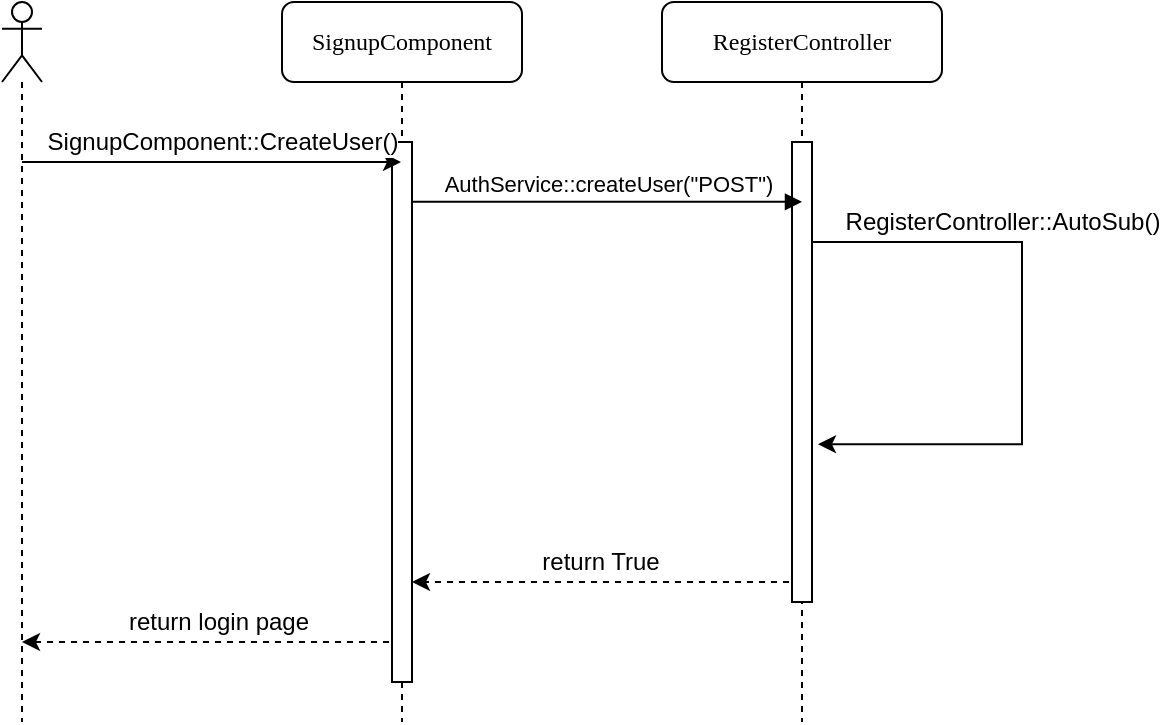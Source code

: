 <mxfile version="12.4.3" type="device" pages="1"><diagram name="Page-1" id="13e1069c-82ec-6db2-03f1-153e76fe0fe0"><mxGraphModel dx="1186" dy="614" grid="1" gridSize="10" guides="1" tooltips="1" connect="1" arrows="1" fold="1" page="1" pageScale="1" pageWidth="1100" pageHeight="850" background="#ffffff" math="0" shadow="0"><root><mxCell id="0"/><mxCell id="1" parent="0"/><mxCell id="fxrbVSVYyu5DN6SwpARz-6" style="edgeStyle=orthogonalEdgeStyle;rounded=0;orthogonalLoop=1;jettySize=auto;html=1;dashed=1;" parent="1" source="7baba1c4bc27f4b0-2" target="fxrbVSVYyu5DN6SwpARz-3" edge="1"><mxGeometry relative="1" as="geometry"><Array as="points"><mxPoint x="210" y="400"/><mxPoint x="210" y="400"/></Array></mxGeometry></mxCell><mxCell id="fxrbVSVYyu5DN6SwpARz-7" value="return login page" style="text;html=1;align=center;verticalAlign=middle;resizable=0;points=[];;labelBackgroundColor=#ffffff;" parent="fxrbVSVYyu5DN6SwpARz-6" vertex="1" connectable="0"><mxGeometry x="-0.131" y="6" relative="1" as="geometry"><mxPoint x="-9.5" y="-16" as="offset"/></mxGeometry></mxCell><mxCell id="7baba1c4bc27f4b0-2" value="SignupComponent" style="shape=umlLifeline;perimeter=lifelinePerimeter;whiteSpace=wrap;html=1;container=1;collapsible=0;recursiveResize=0;outlineConnect=0;rounded=1;shadow=0;comic=0;labelBackgroundColor=none;strokeWidth=1;fontFamily=Verdana;fontSize=12;align=center;" parent="1" vertex="1"><mxGeometry x="240" y="80" width="120" height="360" as="geometry"/></mxCell><mxCell id="fxrbVSVYyu5DN6SwpARz-8" value="" style="html=1;points=[];perimeter=orthogonalPerimeter;" parent="7baba1c4bc27f4b0-2" vertex="1"><mxGeometry x="55" y="70" width="10" height="270" as="geometry"/></mxCell><mxCell id="SS1DUR1jWJgP1Lmvww2r-7" style="edgeStyle=orthogonalEdgeStyle;rounded=0;orthogonalLoop=1;jettySize=auto;html=1;dashed=1;" edge="1" parent="1" source="7baba1c4bc27f4b0-3" target="fxrbVSVYyu5DN6SwpARz-8"><mxGeometry relative="1" as="geometry"><Array as="points"><mxPoint x="330" y="370"/><mxPoint x="330" y="370"/></Array></mxGeometry></mxCell><mxCell id="SS1DUR1jWJgP1Lmvww2r-8" value="return True" style="text;html=1;align=center;verticalAlign=middle;resizable=0;points=[];;labelBackgroundColor=#ffffff;" vertex="1" connectable="0" parent="SS1DUR1jWJgP1Lmvww2r-7"><mxGeometry x="-0.285" relative="1" as="geometry"><mxPoint x="-31.5" y="-10" as="offset"/></mxGeometry></mxCell><mxCell id="7baba1c4bc27f4b0-3" value="RegisterController" style="shape=umlLifeline;perimeter=lifelinePerimeter;whiteSpace=wrap;html=1;container=1;collapsible=0;recursiveResize=0;outlineConnect=0;rounded=1;shadow=0;comic=0;labelBackgroundColor=none;strokeWidth=1;fontFamily=Verdana;fontSize=12;align=center;" parent="1" vertex="1"><mxGeometry x="430" y="80" width="140" height="360" as="geometry"/></mxCell><mxCell id="fxrbVSVYyu5DN6SwpARz-14" value="" style="html=1;points=[];perimeter=orthogonalPerimeter;" parent="7baba1c4bc27f4b0-3" vertex="1"><mxGeometry x="65" y="70" width="10" height="230" as="geometry"/></mxCell><mxCell id="SS1DUR1jWJgP1Lmvww2r-17" value="" style="edgeStyle=orthogonalEdgeStyle;rounded=0;orthogonalLoop=1;jettySize=auto;html=1;entryX=1.3;entryY=0.657;entryDx=0;entryDy=0;entryPerimeter=0;" edge="1" parent="7baba1c4bc27f4b0-3" source="fxrbVSVYyu5DN6SwpARz-14" target="fxrbVSVYyu5DN6SwpARz-14"><mxGeometry relative="1" as="geometry"><mxPoint x="265" y="120" as="targetPoint"/><Array as="points"><mxPoint x="180" y="120"/><mxPoint x="180" y="221"/></Array></mxGeometry></mxCell><mxCell id="SS1DUR1jWJgP1Lmvww2r-18" value="RegisterController::AutoSub()" style="text;html=1;align=center;verticalAlign=middle;resizable=0;points=[];;labelBackgroundColor=#ffffff;" vertex="1" connectable="0" parent="SS1DUR1jWJgP1Lmvww2r-17"><mxGeometry x="0.209" relative="1" as="geometry"><mxPoint x="-10" y="-91" as="offset"/></mxGeometry></mxCell><mxCell id="fxrbVSVYyu5DN6SwpARz-4" style="edgeStyle=orthogonalEdgeStyle;rounded=0;orthogonalLoop=1;jettySize=auto;html=1;" parent="1" source="fxrbVSVYyu5DN6SwpARz-3" target="7baba1c4bc27f4b0-2" edge="1"><mxGeometry relative="1" as="geometry"><Array as="points"><mxPoint x="190" y="160"/><mxPoint x="190" y="160"/></Array></mxGeometry></mxCell><mxCell id="SS1DUR1jWJgP1Lmvww2r-9" value="SignupComponent::CreateUser()" style="text;html=1;align=center;verticalAlign=middle;resizable=0;points=[];;labelBackgroundColor=#ffffff;" vertex="1" connectable="0" parent="fxrbVSVYyu5DN6SwpARz-4"><mxGeometry x="-0.288" y="-5" relative="1" as="geometry"><mxPoint x="32.5" y="-15" as="offset"/></mxGeometry></mxCell><mxCell id="fxrbVSVYyu5DN6SwpARz-3" value="" style="shape=umlLifeline;participant=umlActor;perimeter=lifelinePerimeter;whiteSpace=wrap;html=1;container=1;collapsible=0;recursiveResize=0;verticalAlign=top;spacingTop=36;labelBackgroundColor=#ffffff;outlineConnect=0;" parent="1" vertex="1"><mxGeometry x="100" y="80" width="20" height="360" as="geometry"/></mxCell><mxCell id="SS1DUR1jWJgP1Lmvww2r-6" value="AuthService::createUser(&quot;POST&quot;)" style="html=1;verticalAlign=bottom;endArrow=block;entryX=0.5;entryY=0.13;entryDx=0;entryDy=0;entryPerimeter=0;" edge="1" parent="1" source="fxrbVSVYyu5DN6SwpARz-8" target="fxrbVSVYyu5DN6SwpARz-14"><mxGeometry width="80" relative="1" as="geometry"><mxPoint x="340" y="180" as="sourcePoint"/><mxPoint x="420" y="180" as="targetPoint"/></mxGeometry></mxCell></root></mxGraphModel></diagram></mxfile>